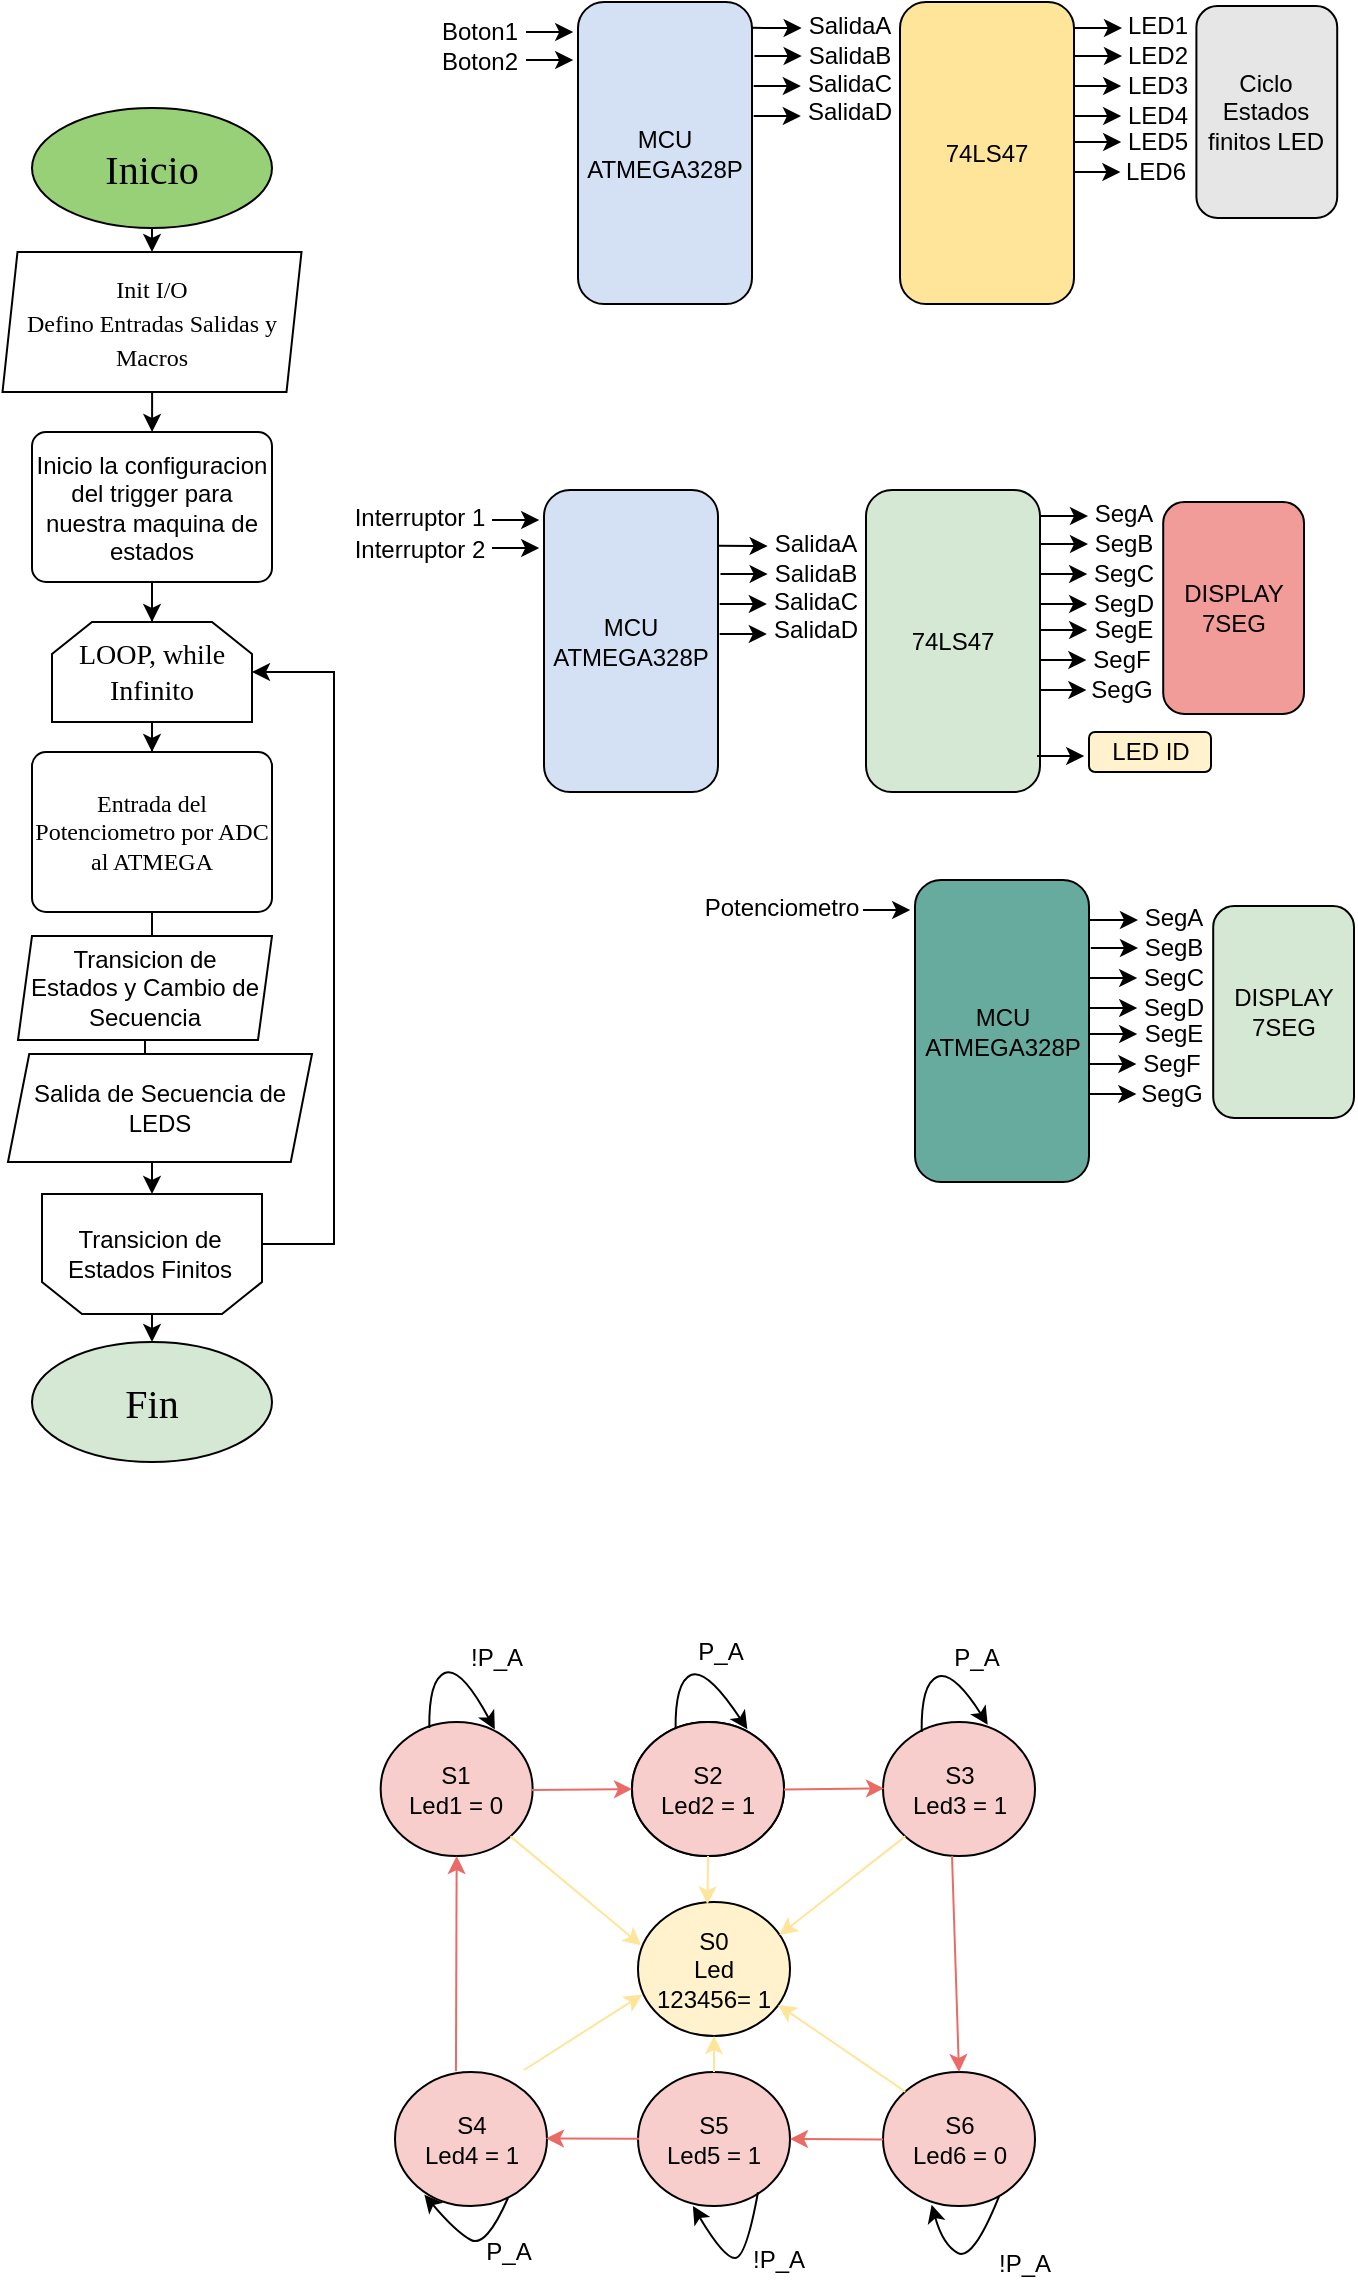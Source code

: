 <mxfile version="15.7.0" type="github">
  <diagram id="C5RBs43oDa-KdzZeNtuy" name="Page-1">
    <mxGraphModel dx="1385" dy="649" grid="0" gridSize="10" guides="1" tooltips="1" connect="1" arrows="1" fold="1" page="1" pageScale="1" pageWidth="827" pageHeight="1169" math="0" shadow="0">
      <root>
        <mxCell id="WIyWlLk6GJQsqaUBKTNV-0" />
        <mxCell id="WIyWlLk6GJQsqaUBKTNV-1" parent="WIyWlLk6GJQsqaUBKTNV-0" />
        <mxCell id="PMDkOvvGoAFzmRjh78wa-0" value="&lt;font style=&quot;font-size: 20px&quot; face=&quot;Times New Roman&quot;&gt;Inicio&lt;/font&gt;" style="ellipse;whiteSpace=wrap;html=1;fillColor=#97D077;" parent="WIyWlLk6GJQsqaUBKTNV-1" vertex="1">
          <mxGeometry x="160" y="78" width="120" height="60" as="geometry" />
        </mxCell>
        <mxCell id="PMDkOvvGoAFzmRjh78wa-1" value="&lt;font style=&quot;font-size: 20px&quot; face=&quot;Times New Roman&quot;&gt;Fin&lt;/font&gt;" style="ellipse;whiteSpace=wrap;html=1;fillColor=#D5E8D4;" parent="WIyWlLk6GJQsqaUBKTNV-1" vertex="1">
          <mxGeometry x="160" y="695" width="120" height="60" as="geometry" />
        </mxCell>
        <mxCell id="PMDkOvvGoAFzmRjh78wa-9" value="" style="edgeStyle=orthogonalEdgeStyle;rounded=0;orthogonalLoop=1;jettySize=auto;html=1;" parent="WIyWlLk6GJQsqaUBKTNV-1" source="PMDkOvvGoAFzmRjh78wa-2" target="PMDkOvvGoAFzmRjh78wa-6" edge="1">
          <mxGeometry relative="1" as="geometry" />
        </mxCell>
        <mxCell id="PMDkOvvGoAFzmRjh78wa-2" value="&lt;div style=&quot;font-size: 14px&quot;&gt;&lt;font style=&quot;font-size: 12px&quot; face=&quot;Times New Roman&quot;&gt;Init I/O&lt;/font&gt;&lt;/div&gt;&lt;div style=&quot;font-size: 14px&quot;&gt;&lt;font style=&quot;font-size: 12px&quot; face=&quot;Times New Roman&quot;&gt;Defino Entradas Salidas y Macros&lt;/font&gt;&lt;br&gt;&lt;/div&gt;" style="shape=parallelogram;perimeter=parallelogramPerimeter;whiteSpace=wrap;html=1;fixedSize=1;size=7.5;" parent="WIyWlLk6GJQsqaUBKTNV-1" vertex="1">
          <mxGeometry x="145.25" y="150" width="149.5" height="70" as="geometry" />
        </mxCell>
        <mxCell id="PMDkOvvGoAFzmRjh78wa-11" value="" style="edgeStyle=orthogonalEdgeStyle;rounded=0;orthogonalLoop=1;jettySize=auto;html=1;" parent="WIyWlLk6GJQsqaUBKTNV-1" source="PMDkOvvGoAFzmRjh78wa-4" target="PMDkOvvGoAFzmRjh78wa-5" edge="1">
          <mxGeometry relative="1" as="geometry" />
        </mxCell>
        <mxCell id="PMDkOvvGoAFzmRjh78wa-4" value="&lt;div style=&quot;font-size: 14px&quot;&gt;&lt;font style=&quot;font-size: 14px&quot; face=&quot;Times New Roman&quot;&gt;LOOP, while&lt;br&gt;&lt;/font&gt;&lt;/div&gt;&lt;div style=&quot;font-size: 14px&quot;&gt;&lt;font style=&quot;font-size: 14px&quot; face=&quot;Times New Roman&quot;&gt;Infinito&lt;br&gt;&lt;/font&gt;&lt;/div&gt;" style="shape=loopLimit;whiteSpace=wrap;html=1;" parent="WIyWlLk6GJQsqaUBKTNV-1" vertex="1">
          <mxGeometry x="170" y="335" width="100" height="50" as="geometry" />
        </mxCell>
        <mxCell id="Hjd4y6y4Ed1vW0f3Qo12-2" value="" style="edgeStyle=orthogonalEdgeStyle;rounded=0;orthogonalLoop=1;jettySize=auto;html=1;" parent="WIyWlLk6GJQsqaUBKTNV-1" source="PMDkOvvGoAFzmRjh78wa-5" target="Hjd4y6y4Ed1vW0f3Qo12-1" edge="1">
          <mxGeometry relative="1" as="geometry" />
        </mxCell>
        <mxCell id="PMDkOvvGoAFzmRjh78wa-5" value="&lt;font face=&quot;Times New Roman&quot;&gt;Entrada del Potenciometro por ADC al ATMEGA&lt;/font&gt;" style="rounded=1;whiteSpace=wrap;html=1;absoluteArcSize=1;arcSize=14;strokeWidth=1;" parent="WIyWlLk6GJQsqaUBKTNV-1" vertex="1">
          <mxGeometry x="160" y="400" width="120" height="80" as="geometry" />
        </mxCell>
        <mxCell id="Hjd4y6y4Ed1vW0f3Qo12-11" value="" style="edgeStyle=orthogonalEdgeStyle;rounded=0;orthogonalLoop=1;jettySize=auto;html=1;" parent="WIyWlLk6GJQsqaUBKTNV-1" source="PMDkOvvGoAFzmRjh78wa-6" target="PMDkOvvGoAFzmRjh78wa-4" edge="1">
          <mxGeometry relative="1" as="geometry" />
        </mxCell>
        <mxCell id="PMDkOvvGoAFzmRjh78wa-6" value="Inicio la configuracion del trigger para nuestra maquina de estados" style="rounded=1;whiteSpace=wrap;html=1;absoluteArcSize=1;arcSize=14;strokeWidth=1;" parent="WIyWlLk6GJQsqaUBKTNV-1" vertex="1">
          <mxGeometry x="160" y="240" width="120" height="75" as="geometry" />
        </mxCell>
        <mxCell id="PMDkOvvGoAFzmRjh78wa-8" value="" style="endArrow=classic;html=1;exitX=0.5;exitY=1;exitDx=0;exitDy=0;" parent="WIyWlLk6GJQsqaUBKTNV-1" source="PMDkOvvGoAFzmRjh78wa-0" target="PMDkOvvGoAFzmRjh78wa-2" edge="1">
          <mxGeometry width="50" height="50" relative="1" as="geometry">
            <mxPoint x="270" y="360" as="sourcePoint" />
            <mxPoint x="320" y="310" as="targetPoint" />
          </mxGeometry>
        </mxCell>
        <mxCell id="PMDkOvvGoAFzmRjh78wa-21" value="" style="edgeStyle=orthogonalEdgeStyle;rounded=0;orthogonalLoop=1;jettySize=auto;html=1;exitX=0.5;exitY=1;exitDx=0;exitDy=0;entryX=0.5;entryY=1;entryDx=0;entryDy=0;" parent="WIyWlLk6GJQsqaUBKTNV-1" target="PMDkOvvGoAFzmRjh78wa-14" edge="1">
          <mxGeometry relative="1" as="geometry">
            <mxPoint x="224" y="596.0" as="sourcePoint" />
          </mxGeometry>
        </mxCell>
        <mxCell id="PMDkOvvGoAFzmRjh78wa-14" value="" style="shape=loopLimit;whiteSpace=wrap;html=1;strokeWidth=1;size=20;rotation=-180;" parent="WIyWlLk6GJQsqaUBKTNV-1" vertex="1">
          <mxGeometry x="165" y="621" width="110" height="60" as="geometry" />
        </mxCell>
        <mxCell id="PMDkOvvGoAFzmRjh78wa-18" style="edgeStyle=orthogonalEdgeStyle;rounded=0;orthogonalLoop=1;jettySize=auto;html=1;entryX=1;entryY=0.5;entryDx=0;entryDy=0;exitX=0;exitY=0.583;exitDx=0;exitDy=0;exitPerimeter=0;" parent="WIyWlLk6GJQsqaUBKTNV-1" source="PMDkOvvGoAFzmRjh78wa-14" target="PMDkOvvGoAFzmRjh78wa-4" edge="1">
          <mxGeometry relative="1" as="geometry">
            <mxPoint x="283" y="525" as="sourcePoint" />
            <Array as="points">
              <mxPoint x="311" y="646" />
              <mxPoint x="311" y="360" />
            </Array>
          </mxGeometry>
        </mxCell>
        <mxCell id="PMDkOvvGoAFzmRjh78wa-17" value="Transicion de Estados Finitos" style="text;html=1;strokeColor=none;fillColor=none;align=center;verticalAlign=middle;whiteSpace=wrap;rounded=0;" parent="WIyWlLk6GJQsqaUBKTNV-1" vertex="1">
          <mxGeometry x="173" y="641" width="92" height="19" as="geometry" />
        </mxCell>
        <mxCell id="PMDkOvvGoAFzmRjh78wa-23" value="" style="endArrow=classic;html=1;exitX=0.5;exitY=0;exitDx=0;exitDy=0;entryX=0.5;entryY=0;entryDx=0;entryDy=0;" parent="WIyWlLk6GJQsqaUBKTNV-1" source="PMDkOvvGoAFzmRjh78wa-14" target="PMDkOvvGoAFzmRjh78wa-1" edge="1">
          <mxGeometry width="50" height="50" relative="1" as="geometry">
            <mxPoint x="270" y="531" as="sourcePoint" />
            <mxPoint x="320" y="481" as="targetPoint" />
          </mxGeometry>
        </mxCell>
        <mxCell id="pPsKDm1aZ1uGiD8XLSHk-2" value="" style="endArrow=classic;html=1;" parent="WIyWlLk6GJQsqaUBKTNV-1" edge="1">
          <mxGeometry width="50" height="50" relative="1" as="geometry">
            <mxPoint x="660" y="282" as="sourcePoint" />
            <mxPoint x="688" y="282" as="targetPoint" />
          </mxGeometry>
        </mxCell>
        <mxCell id="pPsKDm1aZ1uGiD8XLSHk-0" value="74LS47" style="rounded=1;whiteSpace=wrap;html=1;fillColor=#D5E8D4;" parent="WIyWlLk6GJQsqaUBKTNV-1" vertex="1">
          <mxGeometry x="577" y="269" width="87" height="151" as="geometry" />
        </mxCell>
        <mxCell id="pPsKDm1aZ1uGiD8XLSHk-3" value="SegA" style="text;html=1;strokeColor=none;fillColor=none;align=center;verticalAlign=middle;whiteSpace=wrap;rounded=0;" parent="WIyWlLk6GJQsqaUBKTNV-1" vertex="1">
          <mxGeometry x="686" y="271" width="40" height="20" as="geometry" />
        </mxCell>
        <mxCell id="pPsKDm1aZ1uGiD8XLSHk-4" value="" style="endArrow=classic;html=1;exitX=1.003;exitY=0.191;exitDx=0;exitDy=0;exitPerimeter=0;" parent="WIyWlLk6GJQsqaUBKTNV-1" edge="1">
          <mxGeometry width="50" height="50" relative="1" as="geometry">
            <mxPoint x="664.405" y="296.032" as="sourcePoint" />
            <mxPoint x="688" y="296" as="targetPoint" />
            <Array as="points">
              <mxPoint x="664" y="296" />
            </Array>
          </mxGeometry>
        </mxCell>
        <mxCell id="pPsKDm1aZ1uGiD8XLSHk-5" value="SegB" style="text;html=1;strokeColor=none;fillColor=none;align=center;verticalAlign=middle;whiteSpace=wrap;rounded=0;" parent="WIyWlLk6GJQsqaUBKTNV-1" vertex="1">
          <mxGeometry x="686" y="286" width="40" height="20" as="geometry" />
        </mxCell>
        <mxCell id="pPsKDm1aZ1uGiD8XLSHk-6" value="" style="endArrow=classic;html=1;exitX=1.003;exitY=0.191;exitDx=0;exitDy=0;exitPerimeter=0;" parent="WIyWlLk6GJQsqaUBKTNV-1" edge="1">
          <mxGeometry width="50" height="50" relative="1" as="geometry">
            <mxPoint x="664.005" y="311.032" as="sourcePoint" />
            <mxPoint x="687.6" y="311" as="targetPoint" />
          </mxGeometry>
        </mxCell>
        <mxCell id="pPsKDm1aZ1uGiD8XLSHk-7" value="SegC" style="text;html=1;strokeColor=none;fillColor=none;align=center;verticalAlign=middle;whiteSpace=wrap;rounded=0;" parent="WIyWlLk6GJQsqaUBKTNV-1" vertex="1">
          <mxGeometry x="685.6" y="301" width="40" height="20" as="geometry" />
        </mxCell>
        <mxCell id="pPsKDm1aZ1uGiD8XLSHk-8" value="" style="endArrow=classic;html=1;exitX=1.003;exitY=0.191;exitDx=0;exitDy=0;exitPerimeter=0;" parent="WIyWlLk6GJQsqaUBKTNV-1" edge="1">
          <mxGeometry width="50" height="50" relative="1" as="geometry">
            <mxPoint x="664.005" y="326.032" as="sourcePoint" />
            <mxPoint x="687.6" y="326" as="targetPoint" />
          </mxGeometry>
        </mxCell>
        <mxCell id="pPsKDm1aZ1uGiD8XLSHk-9" value="SegD" style="text;html=1;strokeColor=none;fillColor=none;align=center;verticalAlign=middle;whiteSpace=wrap;rounded=0;" parent="WIyWlLk6GJQsqaUBKTNV-1" vertex="1">
          <mxGeometry x="685.6" y="316" width="40.4" height="20" as="geometry" />
        </mxCell>
        <mxCell id="pPsKDm1aZ1uGiD8XLSHk-10" value="" style="endArrow=classic;html=1;exitX=1.003;exitY=0.191;exitDx=0;exitDy=0;exitPerimeter=0;" parent="WIyWlLk6GJQsqaUBKTNV-1" edge="1">
          <mxGeometry width="50" height="50" relative="1" as="geometry">
            <mxPoint x="390.005" y="284.032" as="sourcePoint" />
            <mxPoint x="413.6" y="284" as="targetPoint" />
          </mxGeometry>
        </mxCell>
        <mxCell id="pPsKDm1aZ1uGiD8XLSHk-12" value="" style="endArrow=classic;html=1;exitX=1.003;exitY=0.191;exitDx=0;exitDy=0;exitPerimeter=0;" parent="WIyWlLk6GJQsqaUBKTNV-1" edge="1">
          <mxGeometry width="50" height="50" relative="1" as="geometry">
            <mxPoint x="390.005" y="298.032" as="sourcePoint" />
            <mxPoint x="413.6" y="298" as="targetPoint" />
          </mxGeometry>
        </mxCell>
        <mxCell id="PASzGmPntYDD7dlqIaRi-0" value="&lt;div&gt;DISPLAY&lt;br&gt;&lt;/div&gt;&lt;div&gt;7SEG&lt;/div&gt;" style="rounded=1;whiteSpace=wrap;html=1;fillColor=#F19C99;" parent="WIyWlLk6GJQsqaUBKTNV-1" vertex="1">
          <mxGeometry x="725.6" y="275" width="70.4" height="106" as="geometry" />
        </mxCell>
        <mxCell id="PASzGmPntYDD7dlqIaRi-1" value="" style="endArrow=classic;html=1;exitX=1.003;exitY=0.191;exitDx=0;exitDy=0;exitPerimeter=0;" parent="WIyWlLk6GJQsqaUBKTNV-1" edge="1">
          <mxGeometry width="50" height="50" relative="1" as="geometry">
            <mxPoint x="662.505" y="402.032" as="sourcePoint" />
            <mxPoint x="686.1" y="402" as="targetPoint" />
          </mxGeometry>
        </mxCell>
        <mxCell id="PASzGmPntYDD7dlqIaRi-2" value="LED ID" style="rounded=1;whiteSpace=wrap;html=1;fillColor=#FFF2CC;" parent="WIyWlLk6GJQsqaUBKTNV-1" vertex="1">
          <mxGeometry x="688.5" y="390" width="61" height="20" as="geometry" />
        </mxCell>
        <mxCell id="Hjd4y6y4Ed1vW0f3Qo12-5" value="" style="edgeStyle=orthogonalEdgeStyle;rounded=0;orthogonalLoop=1;jettySize=auto;html=1;" parent="WIyWlLk6GJQsqaUBKTNV-1" source="Hjd4y6y4Ed1vW0f3Qo12-1" edge="1">
          <mxGeometry relative="1" as="geometry">
            <mxPoint x="220.029" y="552" as="targetPoint" />
          </mxGeometry>
        </mxCell>
        <mxCell id="Hjd4y6y4Ed1vW0f3Qo12-1" value="&lt;div&gt;Transicion de&lt;/div&gt;&lt;div&gt;Estados y Cambio de Secuencia&lt;br&gt;&lt;/div&gt;" style="shape=parallelogram;perimeter=parallelogramPerimeter;whiteSpace=wrap;html=1;fixedSize=1;size=7.0;" parent="WIyWlLk6GJQsqaUBKTNV-1" vertex="1">
          <mxGeometry x="153" y="492" width="127" height="52" as="geometry" />
        </mxCell>
        <mxCell id="Hjd4y6y4Ed1vW0f3Qo12-6" value="Salida de Secuencia de LEDS" style="shape=parallelogram;perimeter=parallelogramPerimeter;whiteSpace=wrap;html=1;fixedSize=1;size=10.621;" parent="WIyWlLk6GJQsqaUBKTNV-1" vertex="1">
          <mxGeometry x="148" y="551" width="152" height="54" as="geometry" />
        </mxCell>
        <mxCell id="0MZ3Itoopk5c32XeHWrM-0" value="Interruptor 1" style="text;html=1;strokeColor=none;fillColor=none;align=center;verticalAlign=middle;whiteSpace=wrap;rounded=0;" parent="WIyWlLk6GJQsqaUBKTNV-1" vertex="1">
          <mxGeometry x="317" y="273" width="74" height="20" as="geometry" />
        </mxCell>
        <mxCell id="0MZ3Itoopk5c32XeHWrM-2" value="Interruptor 2" style="text;html=1;strokeColor=none;fillColor=none;align=center;verticalAlign=middle;whiteSpace=wrap;rounded=0;" parent="WIyWlLk6GJQsqaUBKTNV-1" vertex="1">
          <mxGeometry x="317" y="289" width="74" height="20" as="geometry" />
        </mxCell>
        <mxCell id="GJDX4nMfxQewyqIh_ogs-1" value="" style="endArrow=classic;html=1;exitX=1.003;exitY=0.191;exitDx=0;exitDy=0;exitPerimeter=0;" parent="WIyWlLk6GJQsqaUBKTNV-1" edge="1">
          <mxGeometry width="50" height="50" relative="1" as="geometry">
            <mxPoint x="664.005" y="339.032" as="sourcePoint" />
            <mxPoint x="687.6" y="339" as="targetPoint" />
            <Array as="points">
              <mxPoint x="663.6" y="339" />
            </Array>
          </mxGeometry>
        </mxCell>
        <mxCell id="GJDX4nMfxQewyqIh_ogs-2" value="SegE" style="text;html=1;strokeColor=none;fillColor=none;align=center;verticalAlign=middle;whiteSpace=wrap;rounded=0;" parent="WIyWlLk6GJQsqaUBKTNV-1" vertex="1">
          <mxGeometry x="685.6" y="329" width="40" height="20" as="geometry" />
        </mxCell>
        <mxCell id="GJDX4nMfxQewyqIh_ogs-3" value="" style="endArrow=classic;html=1;exitX=1.003;exitY=0.191;exitDx=0;exitDy=0;exitPerimeter=0;" parent="WIyWlLk6GJQsqaUBKTNV-1" edge="1">
          <mxGeometry width="50" height="50" relative="1" as="geometry">
            <mxPoint x="663.605" y="354.032" as="sourcePoint" />
            <mxPoint x="687.2" y="354" as="targetPoint" />
          </mxGeometry>
        </mxCell>
        <mxCell id="GJDX4nMfxQewyqIh_ogs-4" value="SegF" style="text;html=1;strokeColor=none;fillColor=none;align=center;verticalAlign=middle;whiteSpace=wrap;rounded=0;" parent="WIyWlLk6GJQsqaUBKTNV-1" vertex="1">
          <mxGeometry x="685.2" y="344" width="40" height="20" as="geometry" />
        </mxCell>
        <mxCell id="GJDX4nMfxQewyqIh_ogs-5" value="" style="endArrow=classic;html=1;exitX=1.003;exitY=0.191;exitDx=0;exitDy=0;exitPerimeter=0;" parent="WIyWlLk6GJQsqaUBKTNV-1" edge="1">
          <mxGeometry width="50" height="50" relative="1" as="geometry">
            <mxPoint x="663.605" y="369.032" as="sourcePoint" />
            <mxPoint x="687.2" y="369" as="targetPoint" />
          </mxGeometry>
        </mxCell>
        <mxCell id="GJDX4nMfxQewyqIh_ogs-6" value="SegG" style="text;html=1;strokeColor=none;fillColor=none;align=center;verticalAlign=middle;whiteSpace=wrap;rounded=0;" parent="WIyWlLk6GJQsqaUBKTNV-1" vertex="1">
          <mxGeometry x="685.2" y="359" width="40.4" height="20" as="geometry" />
        </mxCell>
        <mxCell id="GJDX4nMfxQewyqIh_ogs-7" value="MCU&lt;br&gt;&lt;div&gt;ATMEGA328P&lt;/div&gt;" style="rounded=1;whiteSpace=wrap;html=1;fillColor=#D4E1F5;" parent="WIyWlLk6GJQsqaUBKTNV-1" vertex="1">
          <mxGeometry x="416" y="269" width="87" height="151" as="geometry" />
        </mxCell>
        <mxCell id="GJDX4nMfxQewyqIh_ogs-8" value="" style="endArrow=classic;html=1;exitX=1;exitY=0.185;exitDx=0;exitDy=0;exitPerimeter=0;" parent="WIyWlLk6GJQsqaUBKTNV-1" source="GJDX4nMfxQewyqIh_ogs-7" edge="1">
          <mxGeometry width="50" height="50" relative="1" as="geometry">
            <mxPoint x="508" y="297" as="sourcePoint" />
            <mxPoint x="527.83" y="297" as="targetPoint" />
          </mxGeometry>
        </mxCell>
        <mxCell id="GJDX4nMfxQewyqIh_ogs-9" value="SalidaA" style="text;html=1;strokeColor=none;fillColor=none;align=center;verticalAlign=middle;whiteSpace=wrap;rounded=0;" parent="WIyWlLk6GJQsqaUBKTNV-1" vertex="1">
          <mxGeometry x="531.83" y="286" width="40" height="20" as="geometry" />
        </mxCell>
        <mxCell id="GJDX4nMfxQewyqIh_ogs-10" value="" style="endArrow=classic;html=1;exitX=1.003;exitY=0.191;exitDx=0;exitDy=0;exitPerimeter=0;" parent="WIyWlLk6GJQsqaUBKTNV-1" edge="1">
          <mxGeometry width="50" height="50" relative="1" as="geometry">
            <mxPoint x="504.235" y="311.032" as="sourcePoint" />
            <mxPoint x="527.83" y="311" as="targetPoint" />
            <Array as="points">
              <mxPoint x="503.83" y="311" />
            </Array>
          </mxGeometry>
        </mxCell>
        <mxCell id="GJDX4nMfxQewyqIh_ogs-12" value="" style="endArrow=classic;html=1;exitX=1.003;exitY=0.191;exitDx=0;exitDy=0;exitPerimeter=0;" parent="WIyWlLk6GJQsqaUBKTNV-1" edge="1">
          <mxGeometry width="50" height="50" relative="1" as="geometry">
            <mxPoint x="503.835" y="326.032" as="sourcePoint" />
            <mxPoint x="527.43" y="326" as="targetPoint" />
          </mxGeometry>
        </mxCell>
        <mxCell id="GJDX4nMfxQewyqIh_ogs-14" value="" style="endArrow=classic;html=1;exitX=1.003;exitY=0.191;exitDx=0;exitDy=0;exitPerimeter=0;" parent="WIyWlLk6GJQsqaUBKTNV-1" edge="1">
          <mxGeometry width="50" height="50" relative="1" as="geometry">
            <mxPoint x="503.835" y="341.032" as="sourcePoint" />
            <mxPoint x="527.43" y="341" as="targetPoint" />
          </mxGeometry>
        </mxCell>
        <mxCell id="GJDX4nMfxQewyqIh_ogs-18" value="SalidaB" style="text;html=1;strokeColor=none;fillColor=none;align=center;verticalAlign=middle;whiteSpace=wrap;rounded=0;" parent="WIyWlLk6GJQsqaUBKTNV-1" vertex="1">
          <mxGeometry x="531.83" y="301" width="40" height="20" as="geometry" />
        </mxCell>
        <mxCell id="GJDX4nMfxQewyqIh_ogs-19" value="SalidaC" style="text;html=1;strokeColor=none;fillColor=none;align=center;verticalAlign=middle;whiteSpace=wrap;rounded=0;" parent="WIyWlLk6GJQsqaUBKTNV-1" vertex="1">
          <mxGeometry x="531.83" y="315" width="40" height="20" as="geometry" />
        </mxCell>
        <mxCell id="GJDX4nMfxQewyqIh_ogs-20" value="SalidaD" style="text;html=1;strokeColor=none;fillColor=none;align=center;verticalAlign=middle;whiteSpace=wrap;rounded=0;" parent="WIyWlLk6GJQsqaUBKTNV-1" vertex="1">
          <mxGeometry x="531.83" y="329" width="40" height="20" as="geometry" />
        </mxCell>
        <mxCell id="H2QEn0aKYvEWfo71eAOI-0" value="" style="endArrow=classic;html=1;" parent="WIyWlLk6GJQsqaUBKTNV-1" edge="1">
          <mxGeometry width="50" height="50" relative="1" as="geometry">
            <mxPoint x="685" y="484" as="sourcePoint" />
            <mxPoint x="713" y="484" as="targetPoint" />
          </mxGeometry>
        </mxCell>
        <mxCell id="H2QEn0aKYvEWfo71eAOI-2" value="SegA" style="text;html=1;strokeColor=none;fillColor=none;align=center;verticalAlign=middle;whiteSpace=wrap;rounded=0;" parent="WIyWlLk6GJQsqaUBKTNV-1" vertex="1">
          <mxGeometry x="711" y="473" width="40" height="20" as="geometry" />
        </mxCell>
        <mxCell id="H2QEn0aKYvEWfo71eAOI-3" value="" style="endArrow=classic;html=1;exitX=1.003;exitY=0.191;exitDx=0;exitDy=0;exitPerimeter=0;" parent="WIyWlLk6GJQsqaUBKTNV-1" edge="1">
          <mxGeometry width="50" height="50" relative="1" as="geometry">
            <mxPoint x="689.405" y="498.032" as="sourcePoint" />
            <mxPoint x="713" y="498" as="targetPoint" />
            <Array as="points">
              <mxPoint x="689" y="498" />
            </Array>
          </mxGeometry>
        </mxCell>
        <mxCell id="H2QEn0aKYvEWfo71eAOI-4" value="SegB" style="text;html=1;strokeColor=none;fillColor=none;align=center;verticalAlign=middle;whiteSpace=wrap;rounded=0;" parent="WIyWlLk6GJQsqaUBKTNV-1" vertex="1">
          <mxGeometry x="711" y="488" width="40" height="20" as="geometry" />
        </mxCell>
        <mxCell id="H2QEn0aKYvEWfo71eAOI-5" value="" style="endArrow=classic;html=1;exitX=1.003;exitY=0.191;exitDx=0;exitDy=0;exitPerimeter=0;" parent="WIyWlLk6GJQsqaUBKTNV-1" edge="1">
          <mxGeometry width="50" height="50" relative="1" as="geometry">
            <mxPoint x="689.005" y="513.032" as="sourcePoint" />
            <mxPoint x="712.6" y="513" as="targetPoint" />
          </mxGeometry>
        </mxCell>
        <mxCell id="H2QEn0aKYvEWfo71eAOI-6" value="SegC" style="text;html=1;strokeColor=none;fillColor=none;align=center;verticalAlign=middle;whiteSpace=wrap;rounded=0;" parent="WIyWlLk6GJQsqaUBKTNV-1" vertex="1">
          <mxGeometry x="710.6" y="503" width="40" height="20" as="geometry" />
        </mxCell>
        <mxCell id="H2QEn0aKYvEWfo71eAOI-7" value="" style="endArrow=classic;html=1;exitX=1.003;exitY=0.191;exitDx=0;exitDy=0;exitPerimeter=0;" parent="WIyWlLk6GJQsqaUBKTNV-1" edge="1">
          <mxGeometry width="50" height="50" relative="1" as="geometry">
            <mxPoint x="689.005" y="528.032" as="sourcePoint" />
            <mxPoint x="712.6" y="528" as="targetPoint" />
          </mxGeometry>
        </mxCell>
        <mxCell id="H2QEn0aKYvEWfo71eAOI-8" value="SegD" style="text;html=1;strokeColor=none;fillColor=none;align=center;verticalAlign=middle;whiteSpace=wrap;rounded=0;" parent="WIyWlLk6GJQsqaUBKTNV-1" vertex="1">
          <mxGeometry x="710.6" y="518" width="40.4" height="20" as="geometry" />
        </mxCell>
        <mxCell id="H2QEn0aKYvEWfo71eAOI-9" value="" style="endArrow=classic;html=1;exitX=1.003;exitY=0.191;exitDx=0;exitDy=0;exitPerimeter=0;" parent="WIyWlLk6GJQsqaUBKTNV-1" edge="1">
          <mxGeometry width="50" height="50" relative="1" as="geometry">
            <mxPoint x="575.505" y="479.032" as="sourcePoint" />
            <mxPoint x="599.1" y="479" as="targetPoint" />
          </mxGeometry>
        </mxCell>
        <mxCell id="H2QEn0aKYvEWfo71eAOI-11" value="&lt;div&gt;DISPLAY&lt;br&gt;&lt;/div&gt;&lt;div&gt;7SEG&lt;/div&gt;" style="rounded=1;whiteSpace=wrap;html=1;fillColor=#D5E8D4;" parent="WIyWlLk6GJQsqaUBKTNV-1" vertex="1">
          <mxGeometry x="750.6" y="477" width="70.4" height="106" as="geometry" />
        </mxCell>
        <mxCell id="H2QEn0aKYvEWfo71eAOI-14" value="Potenciometro" style="text;html=1;strokeColor=none;fillColor=none;align=center;verticalAlign=middle;whiteSpace=wrap;rounded=0;" parent="WIyWlLk6GJQsqaUBKTNV-1" vertex="1">
          <mxGeometry x="497.83" y="468" width="74" height="20" as="geometry" />
        </mxCell>
        <mxCell id="H2QEn0aKYvEWfo71eAOI-16" value="" style="endArrow=classic;html=1;exitX=1.003;exitY=0.191;exitDx=0;exitDy=0;exitPerimeter=0;" parent="WIyWlLk6GJQsqaUBKTNV-1" edge="1">
          <mxGeometry width="50" height="50" relative="1" as="geometry">
            <mxPoint x="689.005" y="541.032" as="sourcePoint" />
            <mxPoint x="712.6" y="541" as="targetPoint" />
            <Array as="points">
              <mxPoint x="688.6" y="541" />
            </Array>
          </mxGeometry>
        </mxCell>
        <mxCell id="H2QEn0aKYvEWfo71eAOI-17" value="SegE" style="text;html=1;strokeColor=none;fillColor=none;align=center;verticalAlign=middle;whiteSpace=wrap;rounded=0;" parent="WIyWlLk6GJQsqaUBKTNV-1" vertex="1">
          <mxGeometry x="710.6" y="531" width="40" height="20" as="geometry" />
        </mxCell>
        <mxCell id="H2QEn0aKYvEWfo71eAOI-18" value="" style="endArrow=classic;html=1;exitX=1.003;exitY=0.191;exitDx=0;exitDy=0;exitPerimeter=0;" parent="WIyWlLk6GJQsqaUBKTNV-1" edge="1">
          <mxGeometry width="50" height="50" relative="1" as="geometry">
            <mxPoint x="688.605" y="556.032" as="sourcePoint" />
            <mxPoint x="712.2" y="556" as="targetPoint" />
          </mxGeometry>
        </mxCell>
        <mxCell id="H2QEn0aKYvEWfo71eAOI-19" value="SegF" style="text;html=1;strokeColor=none;fillColor=none;align=center;verticalAlign=middle;whiteSpace=wrap;rounded=0;" parent="WIyWlLk6GJQsqaUBKTNV-1" vertex="1">
          <mxGeometry x="710.2" y="546" width="40" height="20" as="geometry" />
        </mxCell>
        <mxCell id="H2QEn0aKYvEWfo71eAOI-20" value="" style="endArrow=classic;html=1;exitX=1.003;exitY=0.191;exitDx=0;exitDy=0;exitPerimeter=0;" parent="WIyWlLk6GJQsqaUBKTNV-1" edge="1">
          <mxGeometry width="50" height="50" relative="1" as="geometry">
            <mxPoint x="688.605" y="571.032" as="sourcePoint" />
            <mxPoint x="712.2" y="571" as="targetPoint" />
          </mxGeometry>
        </mxCell>
        <mxCell id="H2QEn0aKYvEWfo71eAOI-21" value="SegG" style="text;html=1;strokeColor=none;fillColor=none;align=center;verticalAlign=middle;whiteSpace=wrap;rounded=0;" parent="WIyWlLk6GJQsqaUBKTNV-1" vertex="1">
          <mxGeometry x="710.2" y="561" width="40.4" height="20" as="geometry" />
        </mxCell>
        <mxCell id="H2QEn0aKYvEWfo71eAOI-22" value="MCU&lt;br&gt;&lt;div&gt;ATMEGA328P&lt;/div&gt;" style="rounded=1;whiteSpace=wrap;html=1;fillColor=#67AB9F;" parent="WIyWlLk6GJQsqaUBKTNV-1" vertex="1">
          <mxGeometry x="601.5" y="464" width="87" height="151" as="geometry" />
        </mxCell>
        <mxCell id="0AwYorz3sQZ43bUlbyEZ-0" value="" style="endArrow=classic;html=1;" edge="1" parent="WIyWlLk6GJQsqaUBKTNV-1">
          <mxGeometry width="50" height="50" relative="1" as="geometry">
            <mxPoint x="677" y="38" as="sourcePoint" />
            <mxPoint x="705" y="38" as="targetPoint" />
          </mxGeometry>
        </mxCell>
        <mxCell id="0AwYorz3sQZ43bUlbyEZ-1" value="74LS47" style="rounded=1;whiteSpace=wrap;html=1;fillColor=#FFE599;" vertex="1" parent="WIyWlLk6GJQsqaUBKTNV-1">
          <mxGeometry x="594" y="25" width="87" height="151" as="geometry" />
        </mxCell>
        <mxCell id="0AwYorz3sQZ43bUlbyEZ-2" value="LED1" style="text;html=1;strokeColor=none;fillColor=none;align=center;verticalAlign=middle;whiteSpace=wrap;rounded=0;" vertex="1" parent="WIyWlLk6GJQsqaUBKTNV-1">
          <mxGeometry x="703" y="27" width="40" height="20" as="geometry" />
        </mxCell>
        <mxCell id="0AwYorz3sQZ43bUlbyEZ-3" value="" style="endArrow=classic;html=1;exitX=1.003;exitY=0.191;exitDx=0;exitDy=0;exitPerimeter=0;" edge="1" parent="WIyWlLk6GJQsqaUBKTNV-1">
          <mxGeometry width="50" height="50" relative="1" as="geometry">
            <mxPoint x="681.405" y="52.032" as="sourcePoint" />
            <mxPoint x="705" y="52" as="targetPoint" />
            <Array as="points">
              <mxPoint x="681" y="52" />
            </Array>
          </mxGeometry>
        </mxCell>
        <mxCell id="0AwYorz3sQZ43bUlbyEZ-4" value="LED2" style="text;html=1;strokeColor=none;fillColor=none;align=center;verticalAlign=middle;whiteSpace=wrap;rounded=0;" vertex="1" parent="WIyWlLk6GJQsqaUBKTNV-1">
          <mxGeometry x="703" y="42" width="40" height="20" as="geometry" />
        </mxCell>
        <mxCell id="0AwYorz3sQZ43bUlbyEZ-5" value="" style="endArrow=classic;html=1;exitX=1.003;exitY=0.191;exitDx=0;exitDy=0;exitPerimeter=0;" edge="1" parent="WIyWlLk6GJQsqaUBKTNV-1">
          <mxGeometry width="50" height="50" relative="1" as="geometry">
            <mxPoint x="681.005" y="67.032" as="sourcePoint" />
            <mxPoint x="704.6" y="67" as="targetPoint" />
          </mxGeometry>
        </mxCell>
        <mxCell id="0AwYorz3sQZ43bUlbyEZ-6" value="LED3" style="text;html=1;strokeColor=none;fillColor=none;align=center;verticalAlign=middle;whiteSpace=wrap;rounded=0;" vertex="1" parent="WIyWlLk6GJQsqaUBKTNV-1">
          <mxGeometry x="702.6" y="57" width="40" height="20" as="geometry" />
        </mxCell>
        <mxCell id="0AwYorz3sQZ43bUlbyEZ-7" value="" style="endArrow=classic;html=1;exitX=1.003;exitY=0.191;exitDx=0;exitDy=0;exitPerimeter=0;" edge="1" parent="WIyWlLk6GJQsqaUBKTNV-1">
          <mxGeometry width="50" height="50" relative="1" as="geometry">
            <mxPoint x="681.005" y="82.032" as="sourcePoint" />
            <mxPoint x="704.6" y="82" as="targetPoint" />
          </mxGeometry>
        </mxCell>
        <mxCell id="0AwYorz3sQZ43bUlbyEZ-8" value="LED4" style="text;html=1;strokeColor=none;fillColor=none;align=center;verticalAlign=middle;whiteSpace=wrap;rounded=0;" vertex="1" parent="WIyWlLk6GJQsqaUBKTNV-1">
          <mxGeometry x="702.6" y="72" width="40.4" height="20" as="geometry" />
        </mxCell>
        <mxCell id="0AwYorz3sQZ43bUlbyEZ-9" value="" style="endArrow=classic;html=1;exitX=1.003;exitY=0.191;exitDx=0;exitDy=0;exitPerimeter=0;" edge="1" parent="WIyWlLk6GJQsqaUBKTNV-1">
          <mxGeometry width="50" height="50" relative="1" as="geometry">
            <mxPoint x="407.005" y="40.032" as="sourcePoint" />
            <mxPoint x="430.6" y="40" as="targetPoint" />
          </mxGeometry>
        </mxCell>
        <mxCell id="0AwYorz3sQZ43bUlbyEZ-10" value="" style="endArrow=classic;html=1;exitX=1.003;exitY=0.191;exitDx=0;exitDy=0;exitPerimeter=0;" edge="1" parent="WIyWlLk6GJQsqaUBKTNV-1">
          <mxGeometry width="50" height="50" relative="1" as="geometry">
            <mxPoint x="407.005" y="54.032" as="sourcePoint" />
            <mxPoint x="430.6" y="54" as="targetPoint" />
          </mxGeometry>
        </mxCell>
        <mxCell id="0AwYorz3sQZ43bUlbyEZ-11" value="Ciclo Estados finitos LED" style="rounded=1;whiteSpace=wrap;html=1;fillColor=#E6E6E6;" vertex="1" parent="WIyWlLk6GJQsqaUBKTNV-1">
          <mxGeometry x="742.2" y="27" width="70.4" height="106" as="geometry" />
        </mxCell>
        <mxCell id="0AwYorz3sQZ43bUlbyEZ-14" value="Boton1" style="text;html=1;strokeColor=none;fillColor=none;align=center;verticalAlign=middle;whiteSpace=wrap;rounded=0;" vertex="1" parent="WIyWlLk6GJQsqaUBKTNV-1">
          <mxGeometry x="347" y="30" width="74" height="20" as="geometry" />
        </mxCell>
        <mxCell id="0AwYorz3sQZ43bUlbyEZ-15" value="Boton2" style="text;html=1;strokeColor=none;fillColor=none;align=center;verticalAlign=middle;whiteSpace=wrap;rounded=0;" vertex="1" parent="WIyWlLk6GJQsqaUBKTNV-1">
          <mxGeometry x="347" y="45" width="74" height="20" as="geometry" />
        </mxCell>
        <mxCell id="0AwYorz3sQZ43bUlbyEZ-16" value="" style="endArrow=classic;html=1;exitX=1.003;exitY=0.191;exitDx=0;exitDy=0;exitPerimeter=0;" edge="1" parent="WIyWlLk6GJQsqaUBKTNV-1">
          <mxGeometry width="50" height="50" relative="1" as="geometry">
            <mxPoint x="681.005" y="95.032" as="sourcePoint" />
            <mxPoint x="704.6" y="95" as="targetPoint" />
            <Array as="points">
              <mxPoint x="680.6" y="95" />
            </Array>
          </mxGeometry>
        </mxCell>
        <mxCell id="0AwYorz3sQZ43bUlbyEZ-17" value="LED5" style="text;html=1;strokeColor=none;fillColor=none;align=center;verticalAlign=middle;whiteSpace=wrap;rounded=0;" vertex="1" parent="WIyWlLk6GJQsqaUBKTNV-1">
          <mxGeometry x="702.6" y="85" width="40" height="20" as="geometry" />
        </mxCell>
        <mxCell id="0AwYorz3sQZ43bUlbyEZ-18" value="" style="endArrow=classic;html=1;exitX=1.003;exitY=0.191;exitDx=0;exitDy=0;exitPerimeter=0;" edge="1" parent="WIyWlLk6GJQsqaUBKTNV-1">
          <mxGeometry width="50" height="50" relative="1" as="geometry">
            <mxPoint x="680.605" y="110.032" as="sourcePoint" />
            <mxPoint x="704.2" y="110" as="targetPoint" />
          </mxGeometry>
        </mxCell>
        <mxCell id="0AwYorz3sQZ43bUlbyEZ-19" value="LED6" style="text;html=1;strokeColor=none;fillColor=none;align=center;verticalAlign=middle;whiteSpace=wrap;rounded=0;" vertex="1" parent="WIyWlLk6GJQsqaUBKTNV-1">
          <mxGeometry x="702.2" y="100" width="40" height="20" as="geometry" />
        </mxCell>
        <mxCell id="0AwYorz3sQZ43bUlbyEZ-22" value="MCU&lt;br&gt;&lt;div&gt;ATMEGA328P&lt;/div&gt;" style="rounded=1;whiteSpace=wrap;html=1;fillColor=#D4E1F5;" vertex="1" parent="WIyWlLk6GJQsqaUBKTNV-1">
          <mxGeometry x="433" y="25" width="87" height="151" as="geometry" />
        </mxCell>
        <mxCell id="0AwYorz3sQZ43bUlbyEZ-23" value="" style="endArrow=classic;html=1;exitX=1;exitY=0.185;exitDx=0;exitDy=0;exitPerimeter=0;" edge="1" parent="WIyWlLk6GJQsqaUBKTNV-1">
          <mxGeometry width="50" height="50" relative="1" as="geometry">
            <mxPoint x="520" y="37.935" as="sourcePoint" />
            <mxPoint x="544.83" y="38" as="targetPoint" />
          </mxGeometry>
        </mxCell>
        <mxCell id="0AwYorz3sQZ43bUlbyEZ-24" value="SalidaA" style="text;html=1;strokeColor=none;fillColor=none;align=center;verticalAlign=middle;whiteSpace=wrap;rounded=0;" vertex="1" parent="WIyWlLk6GJQsqaUBKTNV-1">
          <mxGeometry x="548.83" y="27" width="40" height="20" as="geometry" />
        </mxCell>
        <mxCell id="0AwYorz3sQZ43bUlbyEZ-25" value="" style="endArrow=classic;html=1;exitX=1.003;exitY=0.191;exitDx=0;exitDy=0;exitPerimeter=0;" edge="1" parent="WIyWlLk6GJQsqaUBKTNV-1">
          <mxGeometry width="50" height="50" relative="1" as="geometry">
            <mxPoint x="521.235" y="52.032" as="sourcePoint" />
            <mxPoint x="544.83" y="52" as="targetPoint" />
            <Array as="points">
              <mxPoint x="520.83" y="52" />
            </Array>
          </mxGeometry>
        </mxCell>
        <mxCell id="0AwYorz3sQZ43bUlbyEZ-26" value="" style="endArrow=classic;html=1;exitX=1.003;exitY=0.191;exitDx=0;exitDy=0;exitPerimeter=0;" edge="1" parent="WIyWlLk6GJQsqaUBKTNV-1">
          <mxGeometry width="50" height="50" relative="1" as="geometry">
            <mxPoint x="520.835" y="67.032" as="sourcePoint" />
            <mxPoint x="544.43" y="67" as="targetPoint" />
          </mxGeometry>
        </mxCell>
        <mxCell id="0AwYorz3sQZ43bUlbyEZ-27" value="" style="endArrow=classic;html=1;exitX=1.003;exitY=0.191;exitDx=0;exitDy=0;exitPerimeter=0;" edge="1" parent="WIyWlLk6GJQsqaUBKTNV-1">
          <mxGeometry width="50" height="50" relative="1" as="geometry">
            <mxPoint x="520.835" y="82.032" as="sourcePoint" />
            <mxPoint x="544.43" y="82" as="targetPoint" />
          </mxGeometry>
        </mxCell>
        <mxCell id="0AwYorz3sQZ43bUlbyEZ-28" value="SalidaB" style="text;html=1;strokeColor=none;fillColor=none;align=center;verticalAlign=middle;whiteSpace=wrap;rounded=0;" vertex="1" parent="WIyWlLk6GJQsqaUBKTNV-1">
          <mxGeometry x="548.83" y="42" width="40" height="20" as="geometry" />
        </mxCell>
        <mxCell id="0AwYorz3sQZ43bUlbyEZ-29" value="SalidaC" style="text;html=1;strokeColor=none;fillColor=none;align=center;verticalAlign=middle;whiteSpace=wrap;rounded=0;" vertex="1" parent="WIyWlLk6GJQsqaUBKTNV-1">
          <mxGeometry x="548.83" y="56" width="40" height="20" as="geometry" />
        </mxCell>
        <mxCell id="0AwYorz3sQZ43bUlbyEZ-30" value="SalidaD" style="text;html=1;strokeColor=none;fillColor=none;align=center;verticalAlign=middle;whiteSpace=wrap;rounded=0;" vertex="1" parent="WIyWlLk6GJQsqaUBKTNV-1">
          <mxGeometry x="548.83" y="70" width="40" height="20" as="geometry" />
        </mxCell>
        <mxCell id="0AwYorz3sQZ43bUlbyEZ-32" value="&lt;div&gt;S1&lt;/div&gt;&lt;div&gt;Led1 = 0&lt;br&gt;&lt;/div&gt;" style="ellipse;whiteSpace=wrap;html=1;fillColor=#F8CECC;" vertex="1" parent="WIyWlLk6GJQsqaUBKTNV-1">
          <mxGeometry x="334.33" y="885" width="76" height="67" as="geometry" />
        </mxCell>
        <mxCell id="0AwYorz3sQZ43bUlbyEZ-34" value="&lt;div&gt;S1&lt;/div&gt;&lt;div&gt;Led = 1&lt;br&gt;&lt;/div&gt;" style="ellipse;whiteSpace=wrap;html=1;fillColor=#F8CECC;" vertex="1" parent="WIyWlLk6GJQsqaUBKTNV-1">
          <mxGeometry x="460" y="885" width="76" height="67" as="geometry" />
        </mxCell>
        <mxCell id="0AwYorz3sQZ43bUlbyEZ-35" value="&lt;div&gt;S3&lt;/div&gt;&lt;div&gt;Led3 = 1&lt;br&gt;&lt;/div&gt;" style="ellipse;whiteSpace=wrap;html=1;fillColor=#F8CECC;" vertex="1" parent="WIyWlLk6GJQsqaUBKTNV-1">
          <mxGeometry x="585.5" y="885" width="76" height="67" as="geometry" />
        </mxCell>
        <mxCell id="0AwYorz3sQZ43bUlbyEZ-36" value="&lt;div&gt;S4&lt;/div&gt;&lt;div&gt;Led4 = 1&lt;br&gt;&lt;/div&gt;" style="ellipse;whiteSpace=wrap;html=1;fillColor=#F8CECC;" vertex="1" parent="WIyWlLk6GJQsqaUBKTNV-1">
          <mxGeometry x="341.5" y="1060" width="76" height="67" as="geometry" />
        </mxCell>
        <mxCell id="0AwYorz3sQZ43bUlbyEZ-37" value="&lt;div&gt;S5&lt;/div&gt;&lt;div&gt;Led5 = 1&lt;br&gt;&lt;/div&gt;" style="ellipse;whiteSpace=wrap;html=1;fillColor=#F8CECC;" vertex="1" parent="WIyWlLk6GJQsqaUBKTNV-1">
          <mxGeometry x="463" y="1060" width="76" height="67" as="geometry" />
        </mxCell>
        <mxCell id="0AwYorz3sQZ43bUlbyEZ-38" value="&lt;div&gt;S6&lt;/div&gt;&lt;div&gt;Led6 = 0&lt;br&gt;&lt;/div&gt;" style="ellipse;whiteSpace=wrap;html=1;fillColor=#F8CECC;" vertex="1" parent="WIyWlLk6GJQsqaUBKTNV-1">
          <mxGeometry x="585.5" y="1060" width="76" height="67" as="geometry" />
        </mxCell>
        <mxCell id="0AwYorz3sQZ43bUlbyEZ-47" value="" style="curved=1;endArrow=classic;html=1;rounded=0;entryX=0.751;entryY=0.055;entryDx=0;entryDy=0;entryPerimeter=0;" edge="1" parent="WIyWlLk6GJQsqaUBKTNV-1" target="0AwYorz3sQZ43bUlbyEZ-32">
          <mxGeometry width="50" height="50" relative="1" as="geometry">
            <mxPoint x="358.66" y="888" as="sourcePoint" />
            <mxPoint x="386.33" y="893" as="targetPoint" />
            <Array as="points">
              <mxPoint x="358.33" y="864" />
              <mxPoint x="374.33" y="857" />
            </Array>
          </mxGeometry>
        </mxCell>
        <mxCell id="0AwYorz3sQZ43bUlbyEZ-48" value="" style="curved=1;endArrow=classic;html=1;rounded=0;entryX=0.759;entryY=0.055;entryDx=0;entryDy=0;entryPerimeter=0;" edge="1" parent="WIyWlLk6GJQsqaUBKTNV-1" target="0AwYorz3sQZ43bUlbyEZ-34">
          <mxGeometry width="50" height="50" relative="1" as="geometry">
            <mxPoint x="481.79" y="889" as="sourcePoint" />
            <mxPoint x="514.536" y="889.685" as="targetPoint" />
            <Array as="points">
              <mxPoint x="481.46" y="865" />
              <mxPoint x="497.46" y="858" />
            </Array>
          </mxGeometry>
        </mxCell>
        <mxCell id="0AwYorz3sQZ43bUlbyEZ-49" value="" style="curved=1;endArrow=classic;html=1;rounded=0;entryX=0.193;entryY=0.915;entryDx=0;entryDy=0;entryPerimeter=0;" edge="1" parent="WIyWlLk6GJQsqaUBKTNV-1" target="0AwYorz3sQZ43bUlbyEZ-36">
          <mxGeometry width="50" height="50" relative="1" as="geometry">
            <mxPoint x="398" y="1123" as="sourcePoint" />
            <mxPoint x="361" y="1123" as="targetPoint" />
            <Array as="points">
              <mxPoint x="387" y="1148" />
              <mxPoint x="372" y="1140" />
            </Array>
          </mxGeometry>
        </mxCell>
        <mxCell id="0AwYorz3sQZ43bUlbyEZ-50" value="" style="curved=1;endArrow=classic;html=1;rounded=0;exitX=0.757;exitY=0.949;exitDx=0;exitDy=0;exitPerimeter=0;entryX=0.361;entryY=1;entryDx=0;entryDy=0;entryPerimeter=0;" edge="1" parent="WIyWlLk6GJQsqaUBKTNV-1" target="0AwYorz3sQZ43bUlbyEZ-37">
          <mxGeometry width="50" height="50" relative="1" as="geometry">
            <mxPoint x="523.002" y="1120.143" as="sourcePoint" />
            <mxPoint x="469" y="1133" as="targetPoint" />
            <Array as="points">
              <mxPoint x="517" y="1153" />
              <mxPoint x="506" y="1153" />
            </Array>
          </mxGeometry>
        </mxCell>
        <mxCell id="0AwYorz3sQZ43bUlbyEZ-51" value="" style="curved=1;endArrow=classic;html=1;rounded=0;entryX=0.32;entryY=0.991;entryDx=0;entryDy=0;entryPerimeter=0;exitX=0.757;exitY=0.949;exitDx=0;exitDy=0;exitPerimeter=0;" edge="1" parent="WIyWlLk6GJQsqaUBKTNV-1" target="0AwYorz3sQZ43bUlbyEZ-38">
          <mxGeometry width="50" height="50" relative="1" as="geometry">
            <mxPoint x="643.522" y="1122.143" as="sourcePoint" />
            <mxPoint x="603.47" y="1121.004" as="targetPoint" />
            <Array as="points">
              <mxPoint x="630.49" y="1154.56" />
              <mxPoint x="615.49" y="1146.56" />
            </Array>
          </mxGeometry>
        </mxCell>
        <mxCell id="0AwYorz3sQZ43bUlbyEZ-52" value="" style="curved=1;endArrow=classic;html=1;rounded=0;entryX=0.689;entryY=0.021;entryDx=0;entryDy=0;entryPerimeter=0;" edge="1" parent="WIyWlLk6GJQsqaUBKTNV-1" target="0AwYorz3sQZ43bUlbyEZ-35">
          <mxGeometry width="50" height="50" relative="1" as="geometry">
            <mxPoint x="604.83" y="890" as="sourcePoint" />
            <mxPoint x="640.724" y="889.685" as="targetPoint" />
            <Array as="points">
              <mxPoint x="604.5" y="866" />
              <mxPoint x="620.5" y="859" />
            </Array>
          </mxGeometry>
        </mxCell>
        <mxCell id="0AwYorz3sQZ43bUlbyEZ-56" value="" style="endArrow=classic;html=1;rounded=0;strokeColor=#EA6B66;exitX=0.401;exitY=-0.006;exitDx=0;exitDy=0;exitPerimeter=0;" edge="1" parent="WIyWlLk6GJQsqaUBKTNV-1" source="0AwYorz3sQZ43bUlbyEZ-36" target="0AwYorz3sQZ43bUlbyEZ-32">
          <mxGeometry width="50" height="50" relative="1" as="geometry">
            <mxPoint x="371" y="996" as="sourcePoint" />
            <mxPoint x="421" y="946" as="targetPoint" />
          </mxGeometry>
        </mxCell>
        <mxCell id="0AwYorz3sQZ43bUlbyEZ-57" value="&lt;div&gt;S2&lt;/div&gt;&lt;div&gt;Led2 = 1&lt;br&gt;&lt;/div&gt;" style="ellipse;whiteSpace=wrap;html=1;fillColor=#F8CECC;" vertex="1" parent="WIyWlLk6GJQsqaUBKTNV-1">
          <mxGeometry x="460" y="885" width="76" height="67" as="geometry" />
        </mxCell>
        <mxCell id="0AwYorz3sQZ43bUlbyEZ-58" value="" style="endArrow=classic;html=1;rounded=0;entryX=0;entryY=0.5;entryDx=0;entryDy=0;strokeColor=#EA6B66;" edge="1" parent="WIyWlLk6GJQsqaUBKTNV-1" target="0AwYorz3sQZ43bUlbyEZ-57">
          <mxGeometry width="50" height="50" relative="1" as="geometry">
            <mxPoint x="410" y="919" as="sourcePoint" />
            <mxPoint x="411.164" y="871.997" as="targetPoint" />
          </mxGeometry>
        </mxCell>
        <mxCell id="0AwYorz3sQZ43bUlbyEZ-60" value="" style="endArrow=classic;html=1;rounded=0;entryX=0;entryY=0.5;entryDx=0;entryDy=0;strokeColor=#EA6B66;" edge="1" parent="WIyWlLk6GJQsqaUBKTNV-1">
          <mxGeometry width="50" height="50" relative="1" as="geometry">
            <mxPoint x="536" y="918.71" as="sourcePoint" />
            <mxPoint x="586.0" y="918.21" as="targetPoint" />
          </mxGeometry>
        </mxCell>
        <mxCell id="0AwYorz3sQZ43bUlbyEZ-61" value="" style="endArrow=classic;html=1;rounded=0;entryX=0.5;entryY=0;entryDx=0;entryDy=0;strokeColor=#EA6B66;" edge="1" parent="WIyWlLk6GJQsqaUBKTNV-1" target="0AwYorz3sQZ43bUlbyEZ-38">
          <mxGeometry width="50" height="50" relative="1" as="geometry">
            <mxPoint x="620" y="951.93" as="sourcePoint" />
            <mxPoint x="670.0" y="951.43" as="targetPoint" />
          </mxGeometry>
        </mxCell>
        <mxCell id="0AwYorz3sQZ43bUlbyEZ-62" value="" style="endArrow=classic;html=1;rounded=0;entryX=1;entryY=0.5;entryDx=0;entryDy=0;strokeColor=#EA6B66;" edge="1" parent="WIyWlLk6GJQsqaUBKTNV-1" target="0AwYorz3sQZ43bUlbyEZ-37">
          <mxGeometry width="50" height="50" relative="1" as="geometry">
            <mxPoint x="585.5" y="1093.71" as="sourcePoint" />
            <mxPoint x="536" y="1093" as="targetPoint" />
          </mxGeometry>
        </mxCell>
        <mxCell id="0AwYorz3sQZ43bUlbyEZ-65" value="" style="endArrow=classic;html=1;rounded=0;entryX=1;entryY=0.5;entryDx=0;entryDy=0;strokeColor=#EA6B66;" edge="1" parent="WIyWlLk6GJQsqaUBKTNV-1">
          <mxGeometry width="50" height="50" relative="1" as="geometry">
            <mxPoint x="463.5" y="1093.42" as="sourcePoint" />
            <mxPoint x="417.0" y="1093.21" as="targetPoint" />
          </mxGeometry>
        </mxCell>
        <mxCell id="0AwYorz3sQZ43bUlbyEZ-66" value="!P_A" style="text;html=1;align=center;verticalAlign=middle;resizable=0;points=[];autosize=1;strokeColor=none;fillColor=none;" vertex="1" parent="WIyWlLk6GJQsqaUBKTNV-1">
          <mxGeometry x="374" y="844" width="35" height="18" as="geometry" />
        </mxCell>
        <mxCell id="0AwYorz3sQZ43bUlbyEZ-73" value="&lt;div&gt;S0&lt;/div&gt;&lt;div&gt;Led &lt;br&gt;&lt;/div&gt;&lt;div&gt;123456= 1&lt;br&gt;&lt;/div&gt;" style="ellipse;whiteSpace=wrap;html=1;fillColor=#FFF2CC;" vertex="1" parent="WIyWlLk6GJQsqaUBKTNV-1">
          <mxGeometry x="463" y="975" width="76" height="67" as="geometry" />
        </mxCell>
        <mxCell id="0AwYorz3sQZ43bUlbyEZ-78" value="" style="endArrow=classic;html=1;rounded=0;strokeColor=#FFE599;entryX=0.021;entryY=0.324;entryDx=0;entryDy=0;entryPerimeter=0;exitX=1;exitY=1;exitDx=0;exitDy=0;" edge="1" parent="WIyWlLk6GJQsqaUBKTNV-1" source="0AwYorz3sQZ43bUlbyEZ-32" target="0AwYorz3sQZ43bUlbyEZ-73">
          <mxGeometry width="50" height="50" relative="1" as="geometry">
            <mxPoint x="393" y="988" as="sourcePoint" />
            <mxPoint x="443" y="938" as="targetPoint" />
          </mxGeometry>
        </mxCell>
        <mxCell id="0AwYorz3sQZ43bUlbyEZ-79" value="" style="endArrow=classic;html=1;rounded=0;strokeColor=#FFE599;exitX=0.5;exitY=1;exitDx=0;exitDy=0;entryX=0.457;entryY=0.017;entryDx=0;entryDy=0;entryPerimeter=0;" edge="1" parent="WIyWlLk6GJQsqaUBKTNV-1" source="0AwYorz3sQZ43bUlbyEZ-57" target="0AwYorz3sQZ43bUlbyEZ-73">
          <mxGeometry width="50" height="50" relative="1" as="geometry">
            <mxPoint x="477" y="1046" as="sourcePoint" />
            <mxPoint x="527" y="996" as="targetPoint" />
          </mxGeometry>
        </mxCell>
        <mxCell id="0AwYorz3sQZ43bUlbyEZ-80" value="" style="endArrow=classic;html=1;rounded=0;strokeColor=#FFE599;exitX=0;exitY=1;exitDx=0;exitDy=0;entryX=0.93;entryY=0.247;entryDx=0;entryDy=0;entryPerimeter=0;" edge="1" parent="WIyWlLk6GJQsqaUBKTNV-1" source="0AwYorz3sQZ43bUlbyEZ-35" target="0AwYorz3sQZ43bUlbyEZ-73">
          <mxGeometry width="50" height="50" relative="1" as="geometry">
            <mxPoint x="477" y="1046" as="sourcePoint" />
            <mxPoint x="527" y="996" as="targetPoint" />
          </mxGeometry>
        </mxCell>
        <mxCell id="0AwYorz3sQZ43bUlbyEZ-81" value="" style="endArrow=classic;html=1;rounded=0;strokeColor=#FFE599;entryX=0.028;entryY=0.691;entryDx=0;entryDy=0;entryPerimeter=0;" edge="1" parent="WIyWlLk6GJQsqaUBKTNV-1" target="0AwYorz3sQZ43bUlbyEZ-73">
          <mxGeometry width="50" height="50" relative="1" as="geometry">
            <mxPoint x="406" y="1059" as="sourcePoint" />
            <mxPoint x="503" y="997" as="targetPoint" />
          </mxGeometry>
        </mxCell>
        <mxCell id="0AwYorz3sQZ43bUlbyEZ-83" value="" style="endArrow=classic;html=1;rounded=0;strokeColor=#FFE599;entryX=0.5;entryY=1;entryDx=0;entryDy=0;exitX=0.5;exitY=0;exitDx=0;exitDy=0;" edge="1" parent="WIyWlLk6GJQsqaUBKTNV-1" source="0AwYorz3sQZ43bUlbyEZ-37" target="0AwYorz3sQZ43bUlbyEZ-73">
          <mxGeometry width="50" height="50" relative="1" as="geometry">
            <mxPoint x="419.243" y="962.15" as="sourcePoint" />
            <mxPoint x="484.596" y="1016.708" as="targetPoint" />
          </mxGeometry>
        </mxCell>
        <mxCell id="0AwYorz3sQZ43bUlbyEZ-84" value="" style="endArrow=classic;html=1;rounded=0;strokeColor=#FFE599;entryX=0.923;entryY=0.768;entryDx=0;entryDy=0;entryPerimeter=0;exitX=0;exitY=0;exitDx=0;exitDy=0;" edge="1" parent="WIyWlLk6GJQsqaUBKTNV-1" source="0AwYorz3sQZ43bUlbyEZ-38" target="0AwYorz3sQZ43bUlbyEZ-73">
          <mxGeometry width="50" height="50" relative="1" as="geometry">
            <mxPoint x="429.243" y="972.15" as="sourcePoint" />
            <mxPoint x="494.596" y="1026.708" as="targetPoint" />
          </mxGeometry>
        </mxCell>
        <mxCell id="0AwYorz3sQZ43bUlbyEZ-85" value="P_A" style="text;html=1;align=center;verticalAlign=middle;resizable=0;points=[];autosize=1;strokeColor=none;fillColor=none;" vertex="1" parent="WIyWlLk6GJQsqaUBKTNV-1">
          <mxGeometry x="488" y="841" width="32" height="18" as="geometry" />
        </mxCell>
        <mxCell id="0AwYorz3sQZ43bUlbyEZ-86" value="P_A" style="text;html=1;align=center;verticalAlign=middle;resizable=0;points=[];autosize=1;strokeColor=none;fillColor=none;" vertex="1" parent="WIyWlLk6GJQsqaUBKTNV-1">
          <mxGeometry x="616" y="844" width="32" height="18" as="geometry" />
        </mxCell>
        <mxCell id="0AwYorz3sQZ43bUlbyEZ-87" value="P_A" style="text;html=1;align=center;verticalAlign=middle;resizable=0;points=[];autosize=1;strokeColor=none;fillColor=none;" vertex="1" parent="WIyWlLk6GJQsqaUBKTNV-1">
          <mxGeometry x="382" y="1141" width="32" height="18" as="geometry" />
        </mxCell>
        <mxCell id="0AwYorz3sQZ43bUlbyEZ-88" value="!P_A" style="text;html=1;align=center;verticalAlign=middle;resizable=0;points=[];autosize=1;strokeColor=none;fillColor=none;" vertex="1" parent="WIyWlLk6GJQsqaUBKTNV-1">
          <mxGeometry x="515.83" y="1145" width="35" height="18" as="geometry" />
        </mxCell>
        <mxCell id="0AwYorz3sQZ43bUlbyEZ-89" value="!P_A" style="text;html=1;align=center;verticalAlign=middle;resizable=0;points=[];autosize=1;strokeColor=none;fillColor=none;" vertex="1" parent="WIyWlLk6GJQsqaUBKTNV-1">
          <mxGeometry x="638" y="1147" width="35" height="18" as="geometry" />
        </mxCell>
      </root>
    </mxGraphModel>
  </diagram>
</mxfile>

